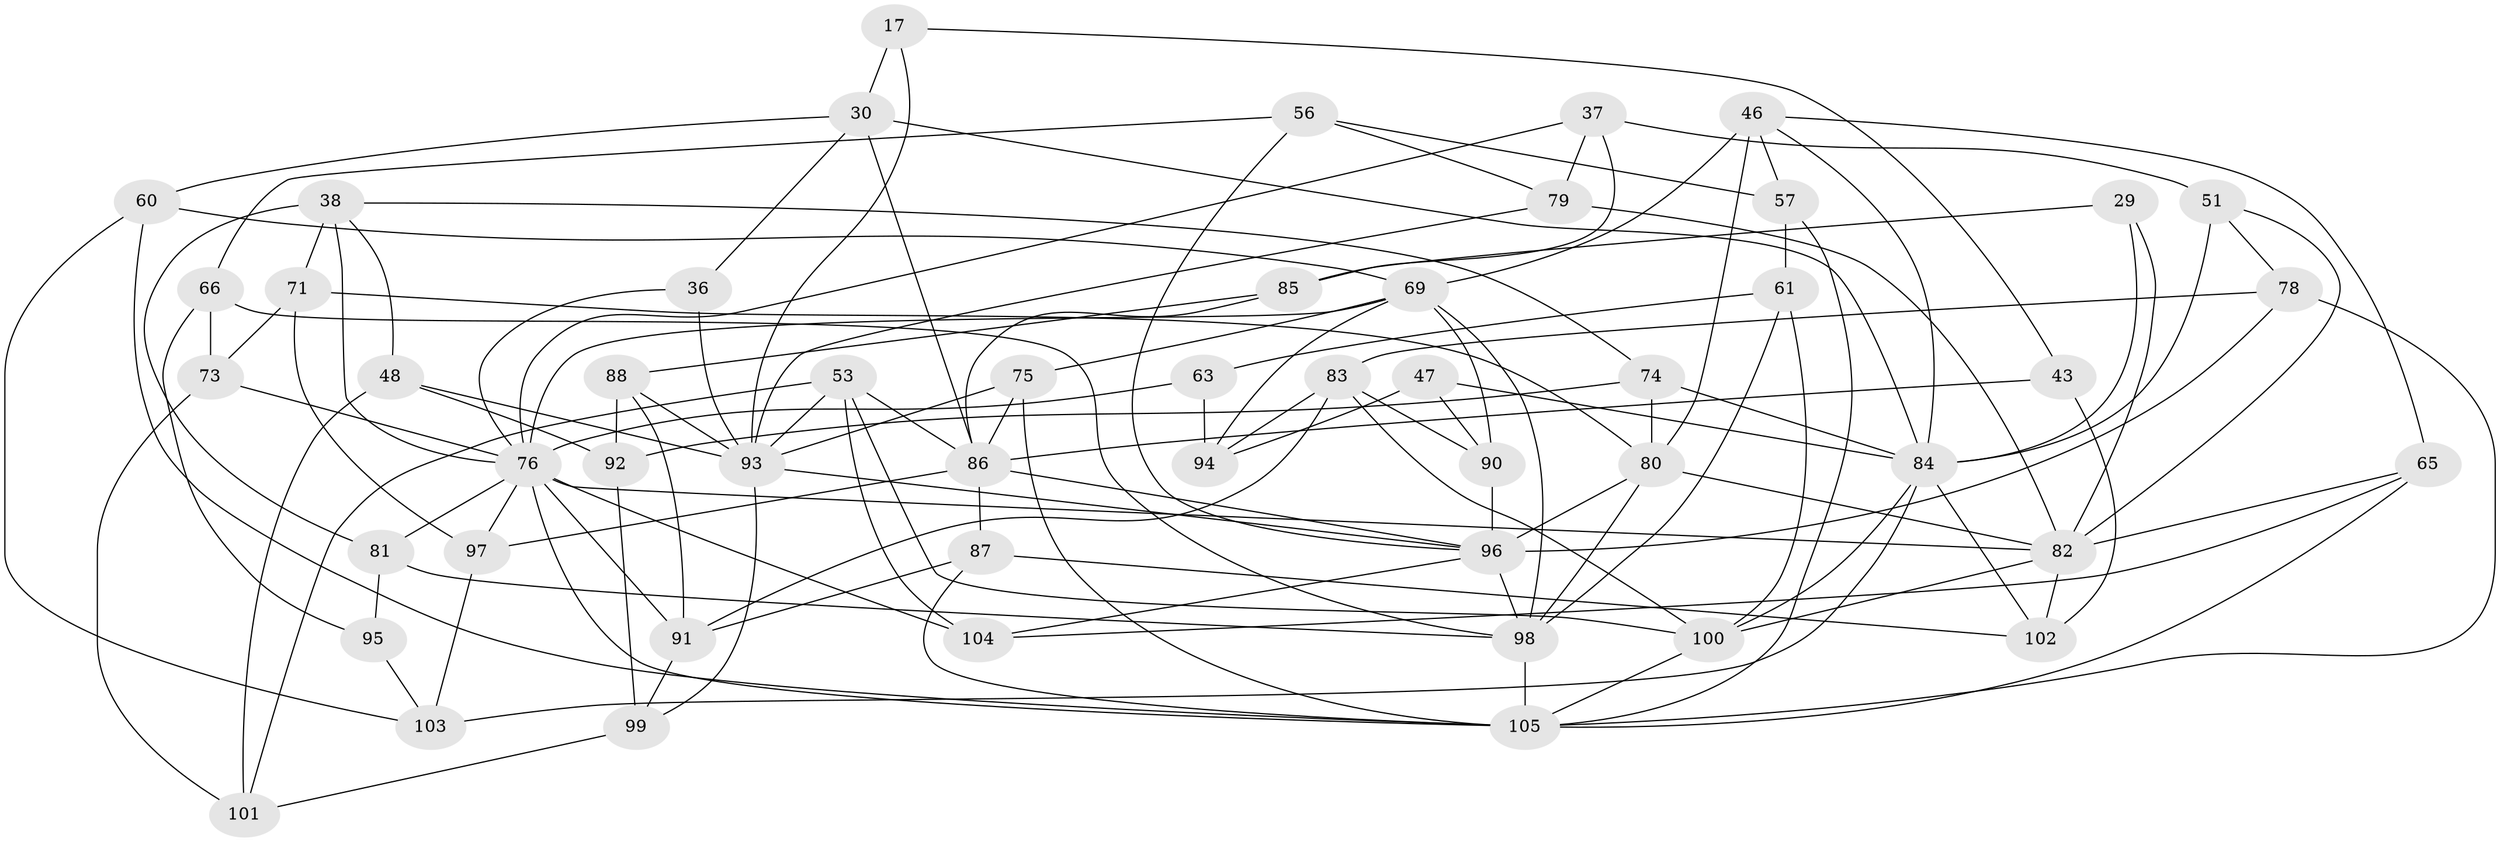 // original degree distribution, {4: 1.0}
// Generated by graph-tools (version 1.1) at 2025/58/03/09/25 04:58:09]
// undirected, 52 vertices, 126 edges
graph export_dot {
graph [start="1"]
  node [color=gray90,style=filled];
  17;
  29;
  30 [super="+14+22"];
  36;
  37;
  38 [super="+33"];
  43;
  46 [super="+10"];
  47;
  48;
  51 [super="+3"];
  53 [super="+42"];
  56;
  57;
  60;
  61 [super="+39"];
  63 [super="+26"];
  65;
  66;
  69 [super="+44"];
  71;
  73;
  74;
  75;
  76 [super="+32+49+18"];
  78;
  79;
  80 [super="+2+20"];
  81 [super="+55"];
  82 [super="+9+41"];
  83 [super="+45"];
  84 [super="+4+19+58"];
  85;
  86 [super="+13+28+68"];
  87;
  88 [super="+64"];
  90 [super="+70"];
  91 [super="+72"];
  92;
  93 [super="+23+52+54"];
  94;
  95;
  96 [super="+35+77"];
  97 [super="+27"];
  98 [super="+12+62"];
  99;
  100 [super="+24"];
  101;
  102;
  103;
  104;
  105 [super="+7+59+89+50"];
  17 -- 30 [weight=2];
  17 -- 43;
  17 -- 93;
  29 -- 85;
  29 -- 84;
  29 -- 82 [weight=2];
  30 -- 36 [weight=2];
  30 -- 86 [weight=2];
  30 -- 84;
  30 -- 60;
  36 -- 76;
  36 -- 93;
  37 -- 85;
  37 -- 79;
  37 -- 51;
  37 -- 76;
  38 -- 74;
  38 -- 81 [weight=2];
  38 -- 48;
  38 -- 71;
  38 -- 76;
  43 -- 102;
  43 -- 86 [weight=2];
  46 -- 65;
  46 -- 80 [weight=2];
  46 -- 57;
  46 -- 84;
  46 -- 69;
  47 -- 94;
  47 -- 90;
  47 -- 84 [weight=2];
  48 -- 92;
  48 -- 101;
  48 -- 93;
  51 -- 78;
  51 -- 84 [weight=3];
  51 -- 82;
  53 -- 101;
  53 -- 100 [weight=2];
  53 -- 86 [weight=3];
  53 -- 104;
  53 -- 93;
  56 -- 79;
  56 -- 66;
  56 -- 57;
  56 -- 96;
  57 -- 61;
  57 -- 105;
  60 -- 103;
  60 -- 105;
  60 -- 69;
  61 -- 63 [weight=2];
  61 -- 100 [weight=2];
  61 -- 98;
  63 -- 76 [weight=3];
  63 -- 94;
  65 -- 105;
  65 -- 104;
  65 -- 82;
  66 -- 95;
  66 -- 73;
  66 -- 98;
  69 -- 90 [weight=2];
  69 -- 94;
  69 -- 98;
  69 -- 75;
  69 -- 76;
  71 -- 73;
  71 -- 80;
  71 -- 97;
  73 -- 76;
  73 -- 101;
  74 -- 92;
  74 -- 80;
  74 -- 84;
  75 -- 105;
  75 -- 86;
  75 -- 93;
  76 -- 97 [weight=3];
  76 -- 104;
  76 -- 81;
  76 -- 82;
  76 -- 105 [weight=2];
  76 -- 91 [weight=2];
  78 -- 83;
  78 -- 96;
  78 -- 105;
  79 -- 82;
  79 -- 93;
  80 -- 82;
  80 -- 98;
  80 -- 96 [weight=2];
  81 -- 95 [weight=2];
  81 -- 98;
  82 -- 100 [weight=2];
  82 -- 102;
  83 -- 100;
  83 -- 90;
  83 -- 94;
  83 -- 91 [weight=2];
  84 -- 102;
  84 -- 103;
  84 -- 100;
  85 -- 88;
  85 -- 86;
  86 -- 87;
  86 -- 97;
  86 -- 96;
  87 -- 91;
  87 -- 102;
  87 -- 105;
  88 -- 93 [weight=2];
  88 -- 91 [weight=2];
  88 -- 92;
  90 -- 96 [weight=2];
  91 -- 99;
  92 -- 99;
  93 -- 99;
  93 -- 96;
  95 -- 103;
  96 -- 104;
  96 -- 98;
  97 -- 103;
  98 -- 105 [weight=2];
  99 -- 101;
  100 -- 105 [weight=2];
}
